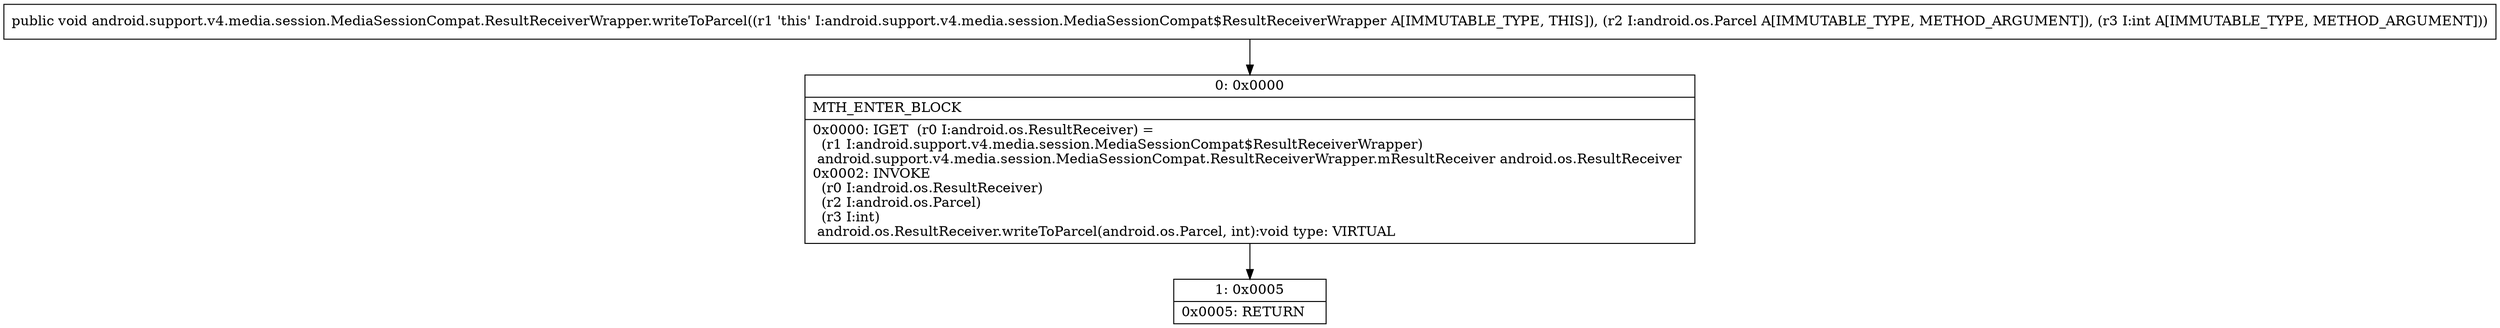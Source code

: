 digraph "CFG forandroid.support.v4.media.session.MediaSessionCompat.ResultReceiverWrapper.writeToParcel(Landroid\/os\/Parcel;I)V" {
Node_0 [shape=record,label="{0\:\ 0x0000|MTH_ENTER_BLOCK\l|0x0000: IGET  (r0 I:android.os.ResultReceiver) = \l  (r1 I:android.support.v4.media.session.MediaSessionCompat$ResultReceiverWrapper)\l android.support.v4.media.session.MediaSessionCompat.ResultReceiverWrapper.mResultReceiver android.os.ResultReceiver \l0x0002: INVOKE  \l  (r0 I:android.os.ResultReceiver)\l  (r2 I:android.os.Parcel)\l  (r3 I:int)\l android.os.ResultReceiver.writeToParcel(android.os.Parcel, int):void type: VIRTUAL \l}"];
Node_1 [shape=record,label="{1\:\ 0x0005|0x0005: RETURN   \l}"];
MethodNode[shape=record,label="{public void android.support.v4.media.session.MediaSessionCompat.ResultReceiverWrapper.writeToParcel((r1 'this' I:android.support.v4.media.session.MediaSessionCompat$ResultReceiverWrapper A[IMMUTABLE_TYPE, THIS]), (r2 I:android.os.Parcel A[IMMUTABLE_TYPE, METHOD_ARGUMENT]), (r3 I:int A[IMMUTABLE_TYPE, METHOD_ARGUMENT])) }"];
MethodNode -> Node_0;
Node_0 -> Node_1;
}

